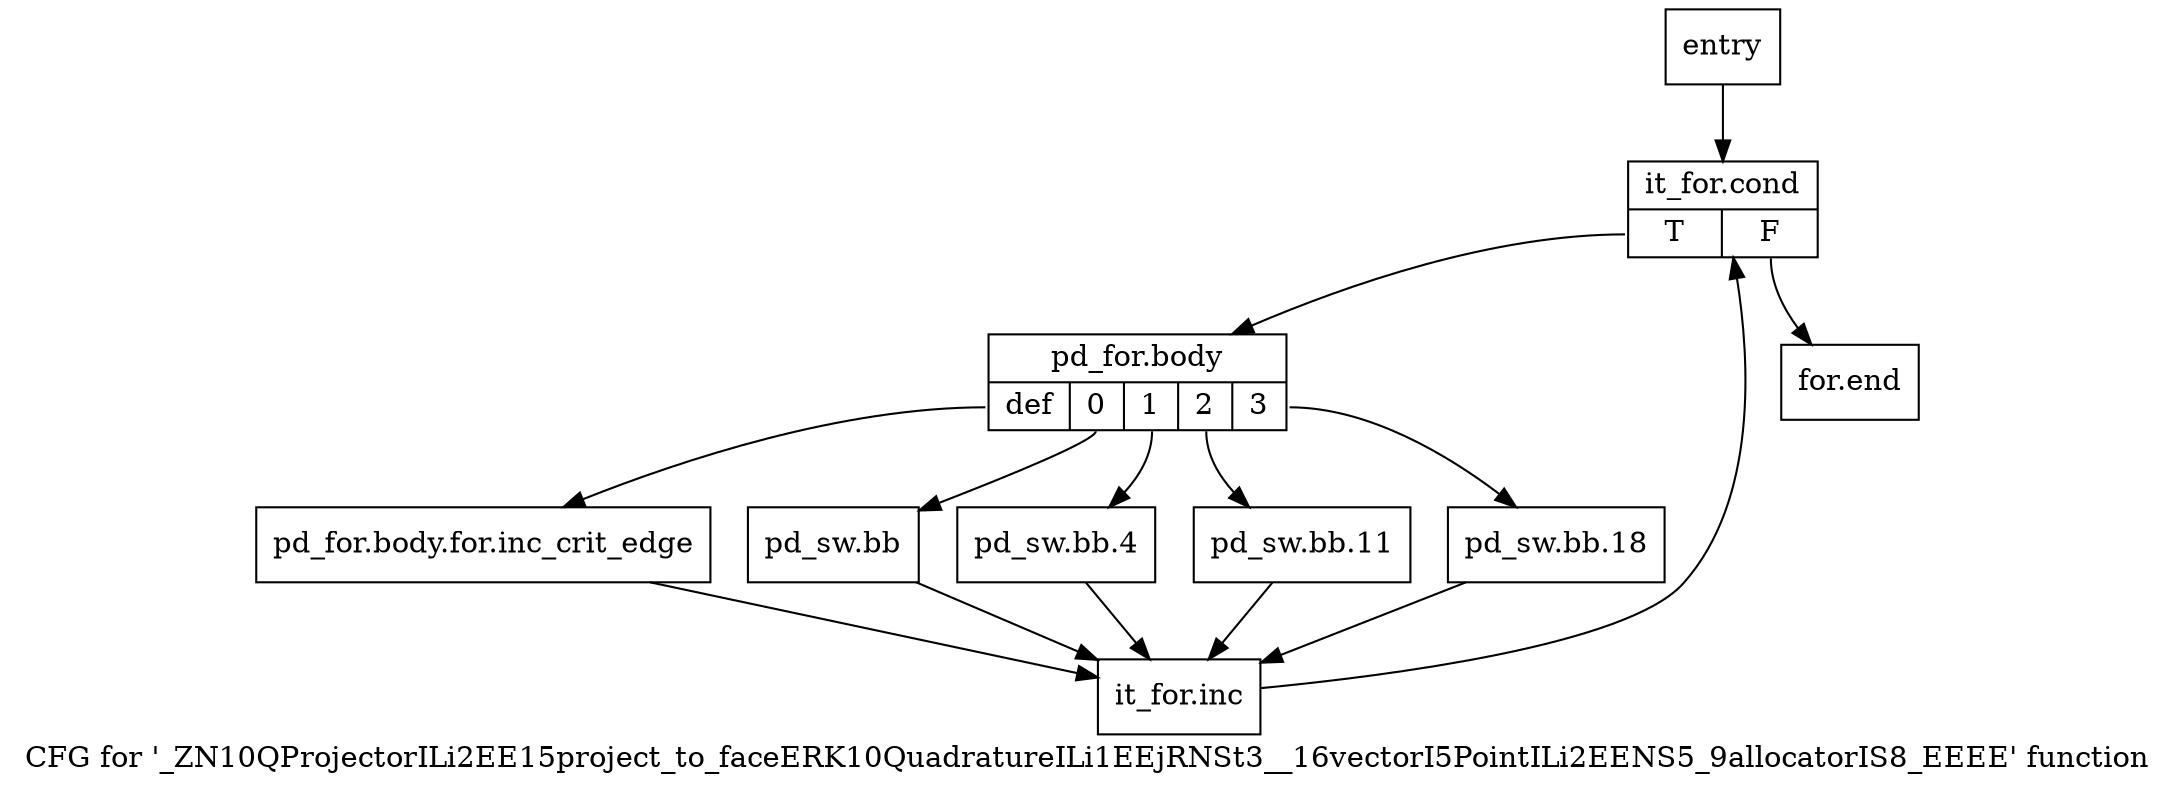 digraph "CFG for '_ZN10QProjectorILi2EE15project_to_faceERK10QuadratureILi1EEjRNSt3__16vectorI5PointILi2EENS5_9allocatorIS8_EEEE' function" {
	label="CFG for '_ZN10QProjectorILi2EE15project_to_faceERK10QuadratureILi1EEjRNSt3__16vectorI5PointILi2EENS5_9allocatorIS8_EEEE' function";

	Node0x6e118b0 [shape=record,label="{entry}"];
	Node0x6e118b0 -> Node0x6e11900;
	Node0x6e11900 [shape=record,label="{it_for.cond|{<s0>T|<s1>F}}"];
	Node0x6e11900:s0 -> Node0x6e11950;
	Node0x6e11900:s1 -> Node0x6e11b80;
	Node0x6e11950 [shape=record,label="{pd_for.body|{<s0>def|<s1>0|<s2>1|<s3>2|<s4>3}}"];
	Node0x6e11950:s0 -> Node0x6e119a0;
	Node0x6e11950:s1 -> Node0x6e119f0;
	Node0x6e11950:s2 -> Node0x6e11a40;
	Node0x6e11950:s3 -> Node0x6e11a90;
	Node0x6e11950:s4 -> Node0x6e11ae0;
	Node0x6e119a0 [shape=record,label="{pd_for.body.for.inc_crit_edge}"];
	Node0x6e119a0 -> Node0x6e11b30;
	Node0x6e119f0 [shape=record,label="{pd_sw.bb}"];
	Node0x6e119f0 -> Node0x6e11b30;
	Node0x6e11a40 [shape=record,label="{pd_sw.bb.4}"];
	Node0x6e11a40 -> Node0x6e11b30;
	Node0x6e11a90 [shape=record,label="{pd_sw.bb.11}"];
	Node0x6e11a90 -> Node0x6e11b30;
	Node0x6e11ae0 [shape=record,label="{pd_sw.bb.18}"];
	Node0x6e11ae0 -> Node0x6e11b30;
	Node0x6e11b30 [shape=record,label="{it_for.inc}"];
	Node0x6e11b30 -> Node0x6e11900;
	Node0x6e11b80 [shape=record,label="{for.end}"];
}
